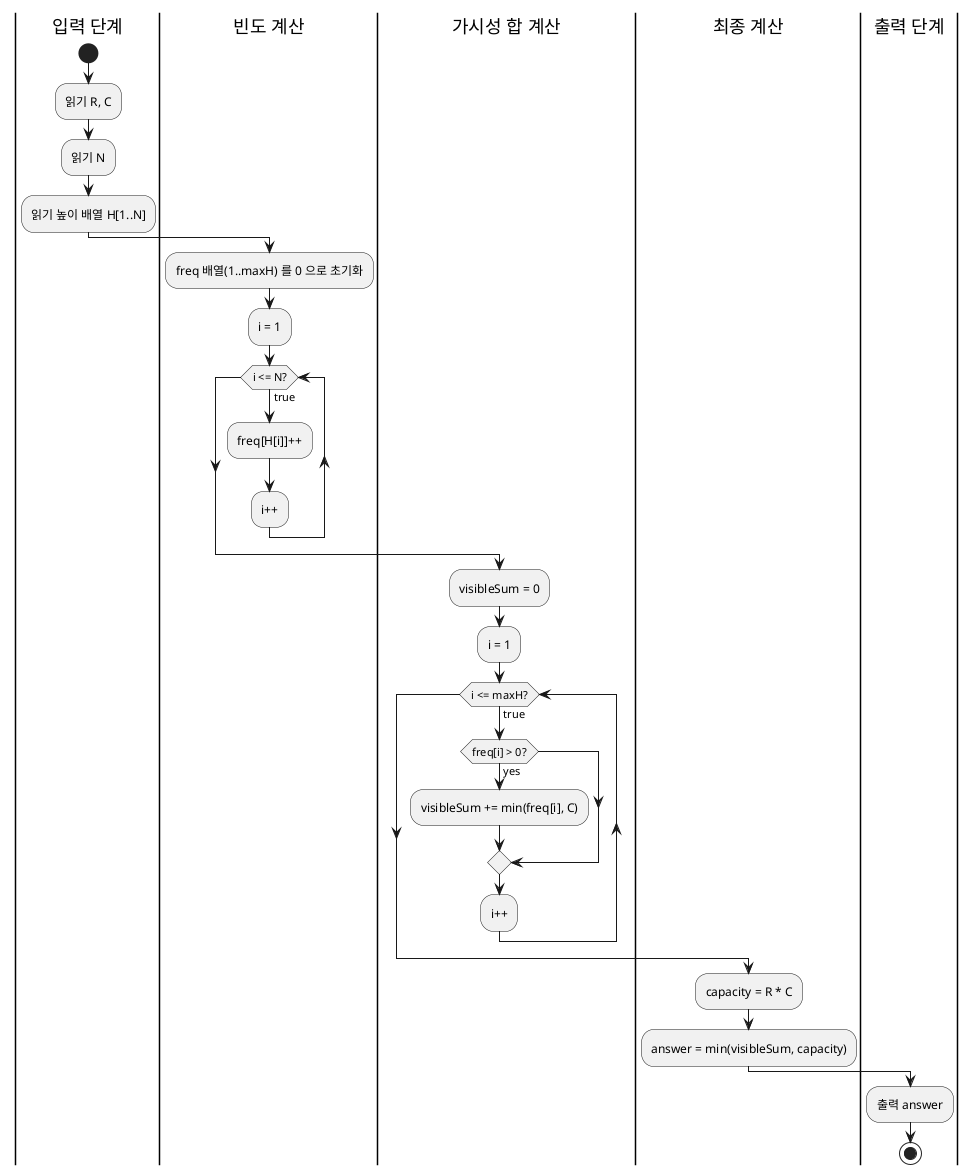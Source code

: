 @startuml TD

|입력 단계|
start
:읽기 R, C;
:읽기 N;
:읽기 높이 배열 H[1..N];

|빈도 계산|
:freq 배열(1..maxH) 를 0 으로 초기화;
:i = 1;
while (i <= N?) is (true)
    :freq[H[i]]++;
    :i++;
endwhile

|가시성 합 계산|
:visibleSum = 0;
:i = 1;
while (i <= maxH?) is (true)
    if (freq[i] > 0?) then (yes)
        :visibleSum += min(freq[i], C);
    endif
    :i++;
endwhile

|최종 계산|
:capacity = R * C;
:answer = min(visibleSum, capacity);

|출력 단계|
:출력 answer;
stop
@enduml